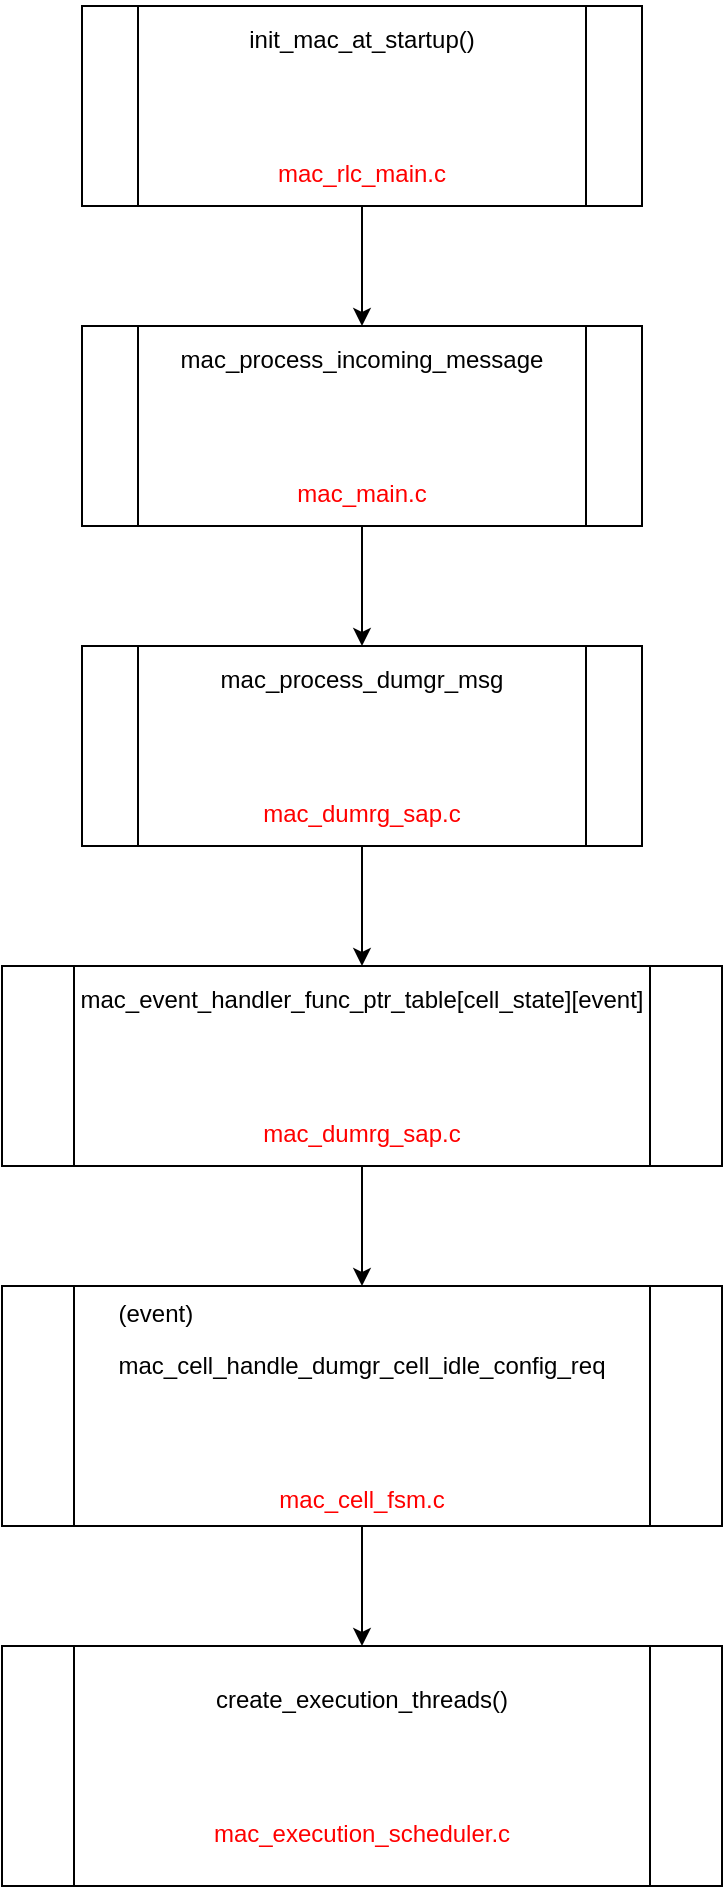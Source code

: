<mxfile version="14.8.5" type="github">
  <diagram id="GJgRJn0Kxo9xsWQIulSl" name="Page-1">
    <mxGraphModel dx="1182" dy="774" grid="1" gridSize="10" guides="1" tooltips="1" connect="1" arrows="1" fold="1" page="1" pageScale="1" pageWidth="827" pageHeight="1169" math="0" shadow="0">
      <root>
        <mxCell id="0" />
        <mxCell id="1" parent="0" />
        <mxCell id="6Ytnl5Ir1UJzlE07AEL9-10" value="" style="edgeStyle=orthogonalEdgeStyle;rounded=0;orthogonalLoop=1;jettySize=auto;html=1;" edge="1" parent="1" source="6Ytnl5Ir1UJzlE07AEL9-1" target="6Ytnl5Ir1UJzlE07AEL9-2">
          <mxGeometry relative="1" as="geometry" />
        </mxCell>
        <mxCell id="6Ytnl5Ir1UJzlE07AEL9-1" value="&lt;p class=&quot;MsoNormal&quot;&gt;init_mac_at_startup() &lt;/p&gt;&lt;br/&gt;&lt;br/&gt;&lt;p class=&quot;MsoNormal&quot;&gt;&lt;span style=&quot;color: red&quot;&gt;mac_rlc_main.c&lt;/span&gt;&lt;/p&gt;" style="shape=process;whiteSpace=wrap;html=1;backgroundOutline=1;" vertex="1" parent="1">
          <mxGeometry x="40" y="40" width="280" height="100" as="geometry" />
        </mxCell>
        <mxCell id="6Ytnl5Ir1UJzlE07AEL9-11" value="" style="edgeStyle=orthogonalEdgeStyle;rounded=0;orthogonalLoop=1;jettySize=auto;html=1;" edge="1" parent="1" source="6Ytnl5Ir1UJzlE07AEL9-2" target="6Ytnl5Ir1UJzlE07AEL9-5">
          <mxGeometry relative="1" as="geometry" />
        </mxCell>
        <mxCell id="6Ytnl5Ir1UJzlE07AEL9-2" value="&lt;p class=&quot;MsoNormal&quot;&gt;mac_process_incoming_message&lt;br/&gt;&lt;/p&gt;&lt;br/&gt;&lt;br/&gt;&lt;p class=&quot;MsoNormal&quot;&gt;&lt;span style=&quot;color: red&quot;&gt;mac_main.c&lt;/span&gt;&lt;/p&gt;" style="shape=process;whiteSpace=wrap;html=1;backgroundOutline=1;" vertex="1" parent="1">
          <mxGeometry x="40" y="200" width="280" height="100" as="geometry" />
        </mxCell>
        <mxCell id="6Ytnl5Ir1UJzlE07AEL9-12" value="" style="edgeStyle=orthogonalEdgeStyle;rounded=0;orthogonalLoop=1;jettySize=auto;html=1;" edge="1" parent="1" source="6Ytnl5Ir1UJzlE07AEL9-5" target="6Ytnl5Ir1UJzlE07AEL9-7">
          <mxGeometry relative="1" as="geometry" />
        </mxCell>
        <mxCell id="6Ytnl5Ir1UJzlE07AEL9-5" value="&lt;p class=&quot;MsoNormal&quot;&gt;mac_process_dumgr_msg &lt;/p&gt;&lt;br/&gt;&lt;br/&gt;&lt;p class=&quot;MsoNormal&quot;&gt;&lt;span style=&quot;color: red&quot;&gt;mac_dumrg_sap.c&lt;/span&gt;&lt;/p&gt;" style="shape=process;whiteSpace=wrap;html=1;backgroundOutline=1;" vertex="1" parent="1">
          <mxGeometry x="40" y="360" width="280" height="100" as="geometry" />
        </mxCell>
        <mxCell id="6Ytnl5Ir1UJzlE07AEL9-13" value="" style="edgeStyle=orthogonalEdgeStyle;rounded=0;orthogonalLoop=1;jettySize=auto;html=1;" edge="1" parent="1" source="6Ytnl5Ir1UJzlE07AEL9-7" target="6Ytnl5Ir1UJzlE07AEL9-8">
          <mxGeometry relative="1" as="geometry" />
        </mxCell>
        <mxCell id="6Ytnl5Ir1UJzlE07AEL9-7" value="&lt;p class=&quot;MsoNormal&quot;&gt;mac_event_handler_func_ptr_table[cell_state][event]&lt;/p&gt;&lt;p class=&quot;MsoNormal&quot;&gt;&lt;br/&gt;&lt;br/&gt;&lt;/p&gt;&lt;p class=&quot;MsoNormal&quot;&gt;&lt;span style=&quot;color: red&quot;&gt;mac_dumrg_sap.c&lt;/span&gt;&lt;/p&gt;" style="shape=process;whiteSpace=wrap;html=1;backgroundOutline=1;" vertex="1" parent="1">
          <mxGeometry y="520" width="360" height="100" as="geometry" />
        </mxCell>
        <mxCell id="6Ytnl5Ir1UJzlE07AEL9-14" value="" style="edgeStyle=orthogonalEdgeStyle;rounded=0;orthogonalLoop=1;jettySize=auto;html=1;" edge="1" parent="1" source="6Ytnl5Ir1UJzlE07AEL9-8" target="6Ytnl5Ir1UJzlE07AEL9-9">
          <mxGeometry relative="1" as="geometry" />
        </mxCell>
        <mxCell id="6Ytnl5Ir1UJzlE07AEL9-8" value="&lt;p class=&quot;MsoNormal&quot; style=&quot;text-align: left&quot;&gt;(event)&amp;nbsp;&lt;/p&gt;&lt;p class=&quot;MsoNormal&quot;&gt;mac_cell_handle_dumgr_cell_idle_config_req&lt;/p&gt;&lt;p class=&quot;MsoNormal&quot;&gt;&lt;br&gt;&lt;br&gt;&lt;/p&gt;&lt;p class=&quot;MsoNormal&quot;&gt;&lt;span style=&quot;color: red&quot;&gt;mac_cell_fsm.c&lt;/span&gt;&lt;/p&gt;" style="shape=process;whiteSpace=wrap;html=1;backgroundOutline=1;" vertex="1" parent="1">
          <mxGeometry y="680" width="360" height="120" as="geometry" />
        </mxCell>
        <mxCell id="6Ytnl5Ir1UJzlE07AEL9-9" value="&lt;p class=&quot;MsoNormal&quot;&gt;create_execution_threads()&lt;br/&gt;&lt;/p&gt;&lt;p class=&quot;MsoNormal&quot; style=&quot;text-align: left&quot;&gt;&lt;br/&gt;&lt;br/&gt;&lt;/p&gt;&lt;p class=&quot;MsoNormal&quot;&gt;&lt;span style=&quot;color: red&quot;&gt;mac_execution_scheduler.c&lt;/span&gt;&lt;/p&gt;" style="shape=process;whiteSpace=wrap;html=1;backgroundOutline=1;" vertex="1" parent="1">
          <mxGeometry y="860" width="360" height="120" as="geometry" />
        </mxCell>
      </root>
    </mxGraphModel>
  </diagram>
</mxfile>
